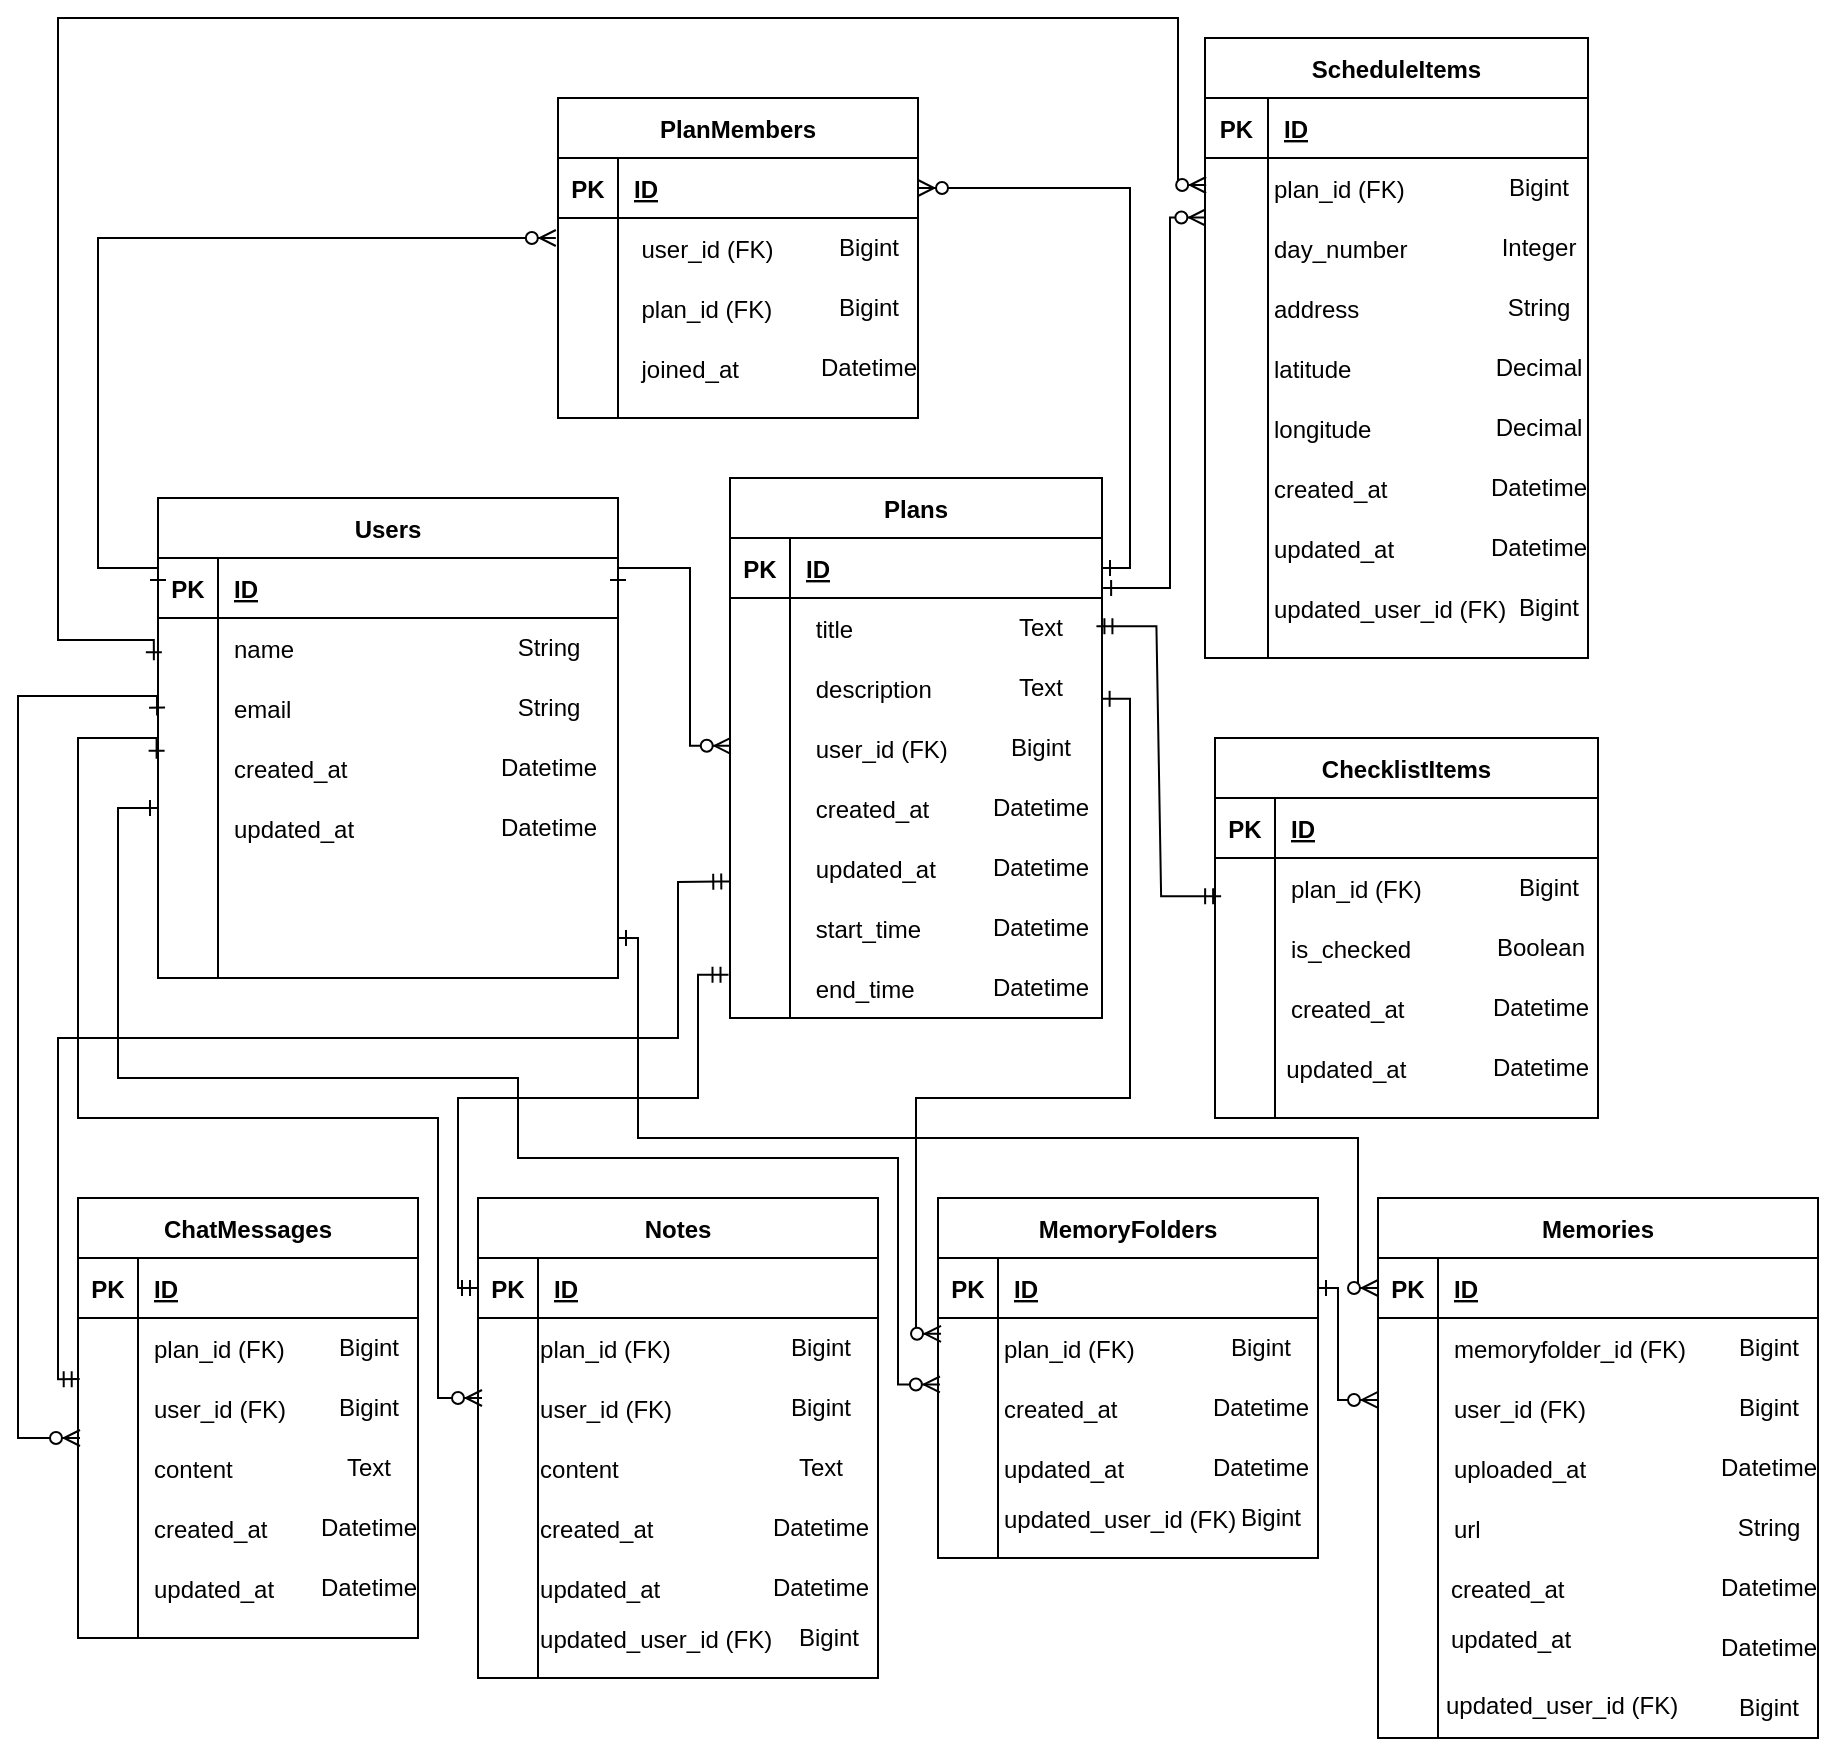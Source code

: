 <mxfile version="28.0.3">
  <diagram id="R2lEEEUBdFMjLlhIrx00" name="Page-1">
    <mxGraphModel dx="1477" dy="521" grid="1" gridSize="10" guides="1" tooltips="1" connect="1" arrows="1" fold="1" page="1" pageScale="1" pageWidth="850" pageHeight="1100" math="0" shadow="0" extFonts="Permanent Marker^https://fonts.googleapis.com/css?family=Permanent+Marker">
      <root>
        <mxCell id="0" />
        <mxCell id="1" parent="0" />
        <mxCell id="Pikcf3n_brUFx0_u1wBH-1" value="" style="group" parent="1" vertex="1" connectable="0">
          <mxGeometry x="10" y="370" width="190" height="240" as="geometry" />
        </mxCell>
        <mxCell id="Pikcf3n_brUFx0_u1wBH-2" value="Users" style="shape=table;startSize=30;container=1;collapsible=1;childLayout=tableLayout;fixedRows=1;rowLines=0;fontStyle=1;align=center;resizeLast=1;" parent="Pikcf3n_brUFx0_u1wBH-1" vertex="1">
          <mxGeometry x="-40" width="230" height="240" as="geometry" />
        </mxCell>
        <mxCell id="Pikcf3n_brUFx0_u1wBH-3" value="" style="shape=partialRectangle;collapsible=0;dropTarget=0;pointerEvents=0;fillColor=none;points=[[0,0.5],[1,0.5]];portConstraint=eastwest;top=0;left=0;right=0;bottom=1;" parent="Pikcf3n_brUFx0_u1wBH-2" vertex="1">
          <mxGeometry y="30" width="230" height="30" as="geometry" />
        </mxCell>
        <mxCell id="Pikcf3n_brUFx0_u1wBH-4" value="PK" style="shape=partialRectangle;overflow=hidden;connectable=0;fillColor=none;top=0;left=0;bottom=0;right=0;fontStyle=1;" parent="Pikcf3n_brUFx0_u1wBH-3" vertex="1">
          <mxGeometry width="30" height="30" as="geometry">
            <mxRectangle width="30" height="30" as="alternateBounds" />
          </mxGeometry>
        </mxCell>
        <mxCell id="Pikcf3n_brUFx0_u1wBH-5" value="ID" style="shape=partialRectangle;overflow=hidden;connectable=0;fillColor=none;top=0;left=0;bottom=0;right=0;align=left;spacingLeft=6;fontStyle=5;" parent="Pikcf3n_brUFx0_u1wBH-3" vertex="1">
          <mxGeometry x="30" width="200" height="30" as="geometry">
            <mxRectangle width="200" height="30" as="alternateBounds" />
          </mxGeometry>
        </mxCell>
        <mxCell id="QRQnuezacRB9l9KOrNpt-139" value="" style="shape=partialRectangle;collapsible=0;dropTarget=0;pointerEvents=0;fillColor=none;points=[[0,0.5],[1,0.5]];portConstraint=eastwest;top=0;left=0;right=0;bottom=0;" vertex="1" parent="Pikcf3n_brUFx0_u1wBH-2">
          <mxGeometry y="60" width="230" height="160" as="geometry" />
        </mxCell>
        <mxCell id="QRQnuezacRB9l9KOrNpt-140" value="" style="shape=partialRectangle;overflow=hidden;connectable=0;fillColor=none;top=0;left=0;bottom=0;right=0;" vertex="1" parent="QRQnuezacRB9l9KOrNpt-139">
          <mxGeometry width="30" height="160" as="geometry">
            <mxRectangle width="30" height="160" as="alternateBounds" />
          </mxGeometry>
        </mxCell>
        <mxCell id="QRQnuezacRB9l9KOrNpt-141" value="" style="shape=partialRectangle;overflow=hidden;connectable=0;fillColor=none;top=0;left=0;bottom=0;right=0;align=left;spacingLeft=6;" vertex="1" parent="QRQnuezacRB9l9KOrNpt-139">
          <mxGeometry x="30" width="200" height="160" as="geometry">
            <mxRectangle width="200" height="160" as="alternateBounds" />
          </mxGeometry>
        </mxCell>
        <mxCell id="Pikcf3n_brUFx0_u1wBH-6" value="" style="shape=partialRectangle;collapsible=0;dropTarget=0;pointerEvents=0;fillColor=none;points=[[0,0.5],[1,0.5]];portConstraint=eastwest;top=0;left=0;right=0;bottom=0;" parent="Pikcf3n_brUFx0_u1wBH-2" vertex="1">
          <mxGeometry y="220" width="230" height="20" as="geometry" />
        </mxCell>
        <mxCell id="Pikcf3n_brUFx0_u1wBH-7" value="" style="shape=partialRectangle;overflow=hidden;connectable=0;fillColor=none;top=0;left=0;bottom=0;right=0;" parent="Pikcf3n_brUFx0_u1wBH-6" vertex="1">
          <mxGeometry width="30" height="20" as="geometry">
            <mxRectangle width="30" height="20" as="alternateBounds" />
          </mxGeometry>
        </mxCell>
        <mxCell id="Pikcf3n_brUFx0_u1wBH-8" value="" style="shape=partialRectangle;overflow=hidden;connectable=0;fillColor=none;top=0;left=0;bottom=0;right=0;align=left;spacingLeft=6;" parent="Pikcf3n_brUFx0_u1wBH-6" vertex="1">
          <mxGeometry x="30" width="200" height="20" as="geometry">
            <mxRectangle width="200" height="20" as="alternateBounds" />
          </mxGeometry>
        </mxCell>
        <mxCell id="Pikcf3n_brUFx0_u1wBH-9" value="name" style="shape=partialRectangle;overflow=hidden;connectable=0;fillColor=none;top=0;left=0;bottom=0;right=0;align=left;spacingLeft=6;" parent="Pikcf3n_brUFx0_u1wBH-1" vertex="1">
          <mxGeometry x="-9.995" y="60" width="154.375" height="30" as="geometry">
            <mxRectangle width="210" height="30" as="alternateBounds" />
          </mxGeometry>
        </mxCell>
        <mxCell id="Pikcf3n_brUFx0_u1wBH-10" value="email" style="shape=partialRectangle;overflow=hidden;connectable=0;fillColor=none;top=0;left=0;bottom=0;right=0;align=left;spacingLeft=6;" parent="Pikcf3n_brUFx0_u1wBH-1" vertex="1">
          <mxGeometry x="-9.995" y="90" width="154.375" height="30" as="geometry">
            <mxRectangle width="210" height="30" as="alternateBounds" />
          </mxGeometry>
        </mxCell>
        <mxCell id="Pikcf3n_brUFx0_u1wBH-12" value="created_at" style="shape=partialRectangle;overflow=hidden;connectable=0;fillColor=none;top=0;left=0;bottom=0;right=0;align=left;spacingLeft=6;" parent="Pikcf3n_brUFx0_u1wBH-1" vertex="1">
          <mxGeometry x="-9.995" y="120" width="154.375" height="30" as="geometry">
            <mxRectangle width="210" height="30" as="alternateBounds" />
          </mxGeometry>
        </mxCell>
        <mxCell id="Pikcf3n_brUFx0_u1wBH-13" value="updated_at" style="shape=partialRectangle;overflow=hidden;connectable=0;fillColor=none;top=0;left=0;bottom=0;right=0;align=left;spacingLeft=6;" parent="Pikcf3n_brUFx0_u1wBH-1" vertex="1">
          <mxGeometry x="-9.995" y="150" width="154.375" height="30" as="geometry">
            <mxRectangle width="210" height="30" as="alternateBounds" />
          </mxGeometry>
        </mxCell>
        <mxCell id="QRQnuezacRB9l9KOrNpt-4" value="String" style="text;html=1;align=center;verticalAlign=middle;resizable=0;points=[];autosize=1;strokeColor=none;fillColor=none;" vertex="1" parent="Pikcf3n_brUFx0_u1wBH-1">
          <mxGeometry x="130" y="60" width="50" height="30" as="geometry" />
        </mxCell>
        <mxCell id="QRQnuezacRB9l9KOrNpt-5" value="String" style="text;html=1;align=center;verticalAlign=middle;resizable=0;points=[];autosize=1;strokeColor=none;fillColor=none;" vertex="1" parent="Pikcf3n_brUFx0_u1wBH-1">
          <mxGeometry x="130" y="90" width="50" height="30" as="geometry" />
        </mxCell>
        <mxCell id="QRQnuezacRB9l9KOrNpt-7" value="Datetime" style="text;html=1;align=center;verticalAlign=middle;resizable=0;points=[];autosize=1;strokeColor=none;fillColor=none;" vertex="1" parent="Pikcf3n_brUFx0_u1wBH-1">
          <mxGeometry x="120" y="120" width="70" height="30" as="geometry" />
        </mxCell>
        <mxCell id="QRQnuezacRB9l9KOrNpt-3" value="Datetime" style="text;html=1;align=center;verticalAlign=middle;resizable=0;points=[];autosize=1;strokeColor=none;fillColor=none;" vertex="1" parent="Pikcf3n_brUFx0_u1wBH-1">
          <mxGeometry x="120" y="150" width="70" height="30" as="geometry" />
        </mxCell>
        <mxCell id="Pikcf3n_brUFx0_u1wBH-14" value="" style="group" parent="1" vertex="1" connectable="0">
          <mxGeometry x="170" y="170" width="190" height="160" as="geometry" />
        </mxCell>
        <mxCell id="Pikcf3n_brUFx0_u1wBH-15" value="PlanMembers" style="shape=table;startSize=30;container=1;collapsible=1;childLayout=tableLayout;fixedRows=1;rowLines=0;fontStyle=1;align=center;resizeLast=1;" parent="Pikcf3n_brUFx0_u1wBH-14" vertex="1">
          <mxGeometry width="180" height="160" as="geometry" />
        </mxCell>
        <mxCell id="Pikcf3n_brUFx0_u1wBH-16" value="" style="shape=partialRectangle;collapsible=0;dropTarget=0;pointerEvents=0;fillColor=none;points=[[0,0.5],[1,0.5]];portConstraint=eastwest;top=0;left=0;right=0;bottom=1;" parent="Pikcf3n_brUFx0_u1wBH-15" vertex="1">
          <mxGeometry y="30" width="180" height="30" as="geometry" />
        </mxCell>
        <mxCell id="Pikcf3n_brUFx0_u1wBH-17" value="PK" style="shape=partialRectangle;overflow=hidden;connectable=0;fillColor=none;top=0;left=0;bottom=0;right=0;fontStyle=1;" parent="Pikcf3n_brUFx0_u1wBH-16" vertex="1">
          <mxGeometry width="30" height="30" as="geometry">
            <mxRectangle width="30" height="30" as="alternateBounds" />
          </mxGeometry>
        </mxCell>
        <mxCell id="Pikcf3n_brUFx0_u1wBH-18" value="ID" style="shape=partialRectangle;overflow=hidden;connectable=0;fillColor=none;top=0;left=0;bottom=0;right=0;align=left;spacingLeft=6;fontStyle=5;" parent="Pikcf3n_brUFx0_u1wBH-16" vertex="1">
          <mxGeometry x="30" width="150" height="30" as="geometry">
            <mxRectangle width="150" height="30" as="alternateBounds" />
          </mxGeometry>
        </mxCell>
        <mxCell id="Pikcf3n_brUFx0_u1wBH-19" value="" style="shape=partialRectangle;collapsible=0;dropTarget=0;pointerEvents=0;fillColor=none;points=[[0,0.5],[1,0.5]];portConstraint=eastwest;top=0;left=0;right=0;bottom=0;" parent="Pikcf3n_brUFx0_u1wBH-15" vertex="1">
          <mxGeometry y="60" width="180" height="100" as="geometry" />
        </mxCell>
        <mxCell id="Pikcf3n_brUFx0_u1wBH-20" value="" style="shape=partialRectangle;overflow=hidden;connectable=0;fillColor=none;top=0;left=0;bottom=0;right=0;" parent="Pikcf3n_brUFx0_u1wBH-19" vertex="1">
          <mxGeometry width="30" height="100" as="geometry">
            <mxRectangle width="30" height="100" as="alternateBounds" />
          </mxGeometry>
        </mxCell>
        <mxCell id="Pikcf3n_brUFx0_u1wBH-21" value="" style="shape=partialRectangle;overflow=hidden;connectable=0;fillColor=none;top=0;left=0;bottom=0;right=0;align=left;spacingLeft=6;" parent="Pikcf3n_brUFx0_u1wBH-19" vertex="1">
          <mxGeometry x="30" width="150" height="100" as="geometry">
            <mxRectangle width="150" height="100" as="alternateBounds" />
          </mxGeometry>
        </mxCell>
        <mxCell id="Pikcf3n_brUFx0_u1wBH-22" value="user_id (FK)" style="shape=partialRectangle;overflow=hidden;connectable=0;fillColor=none;top=0;left=0;bottom=0;right=0;align=left;spacingLeft=6;" parent="Pikcf3n_brUFx0_u1wBH-14" vertex="1">
          <mxGeometry x="33.75" y="60" width="146.25" height="30" as="geometry">
            <mxRectangle width="210" height="30" as="alternateBounds" />
          </mxGeometry>
        </mxCell>
        <mxCell id="Pikcf3n_brUFx0_u1wBH-23" value="plan_id (FK)" style="shape=partialRectangle;overflow=hidden;connectable=0;fillColor=none;top=0;left=0;bottom=0;right=0;align=left;spacingLeft=6;" parent="Pikcf3n_brUFx0_u1wBH-14" vertex="1">
          <mxGeometry x="33.75" y="90" width="146.25" height="30" as="geometry">
            <mxRectangle width="210" height="30" as="alternateBounds" />
          </mxGeometry>
        </mxCell>
        <mxCell id="Pikcf3n_brUFx0_u1wBH-24" value="joined_at" style="shape=partialRectangle;overflow=hidden;connectable=0;fillColor=none;top=0;left=0;bottom=0;right=0;align=left;spacingLeft=6;" parent="Pikcf3n_brUFx0_u1wBH-14" vertex="1">
          <mxGeometry x="33.75" y="120" width="146.25" height="30" as="geometry">
            <mxRectangle width="210" height="30" as="alternateBounds" />
          </mxGeometry>
        </mxCell>
        <mxCell id="QRQnuezacRB9l9KOrNpt-59" value="Bigint" style="text;html=1;align=center;verticalAlign=middle;resizable=0;points=[];autosize=1;strokeColor=none;fillColor=none;" vertex="1" parent="Pikcf3n_brUFx0_u1wBH-14">
          <mxGeometry x="130" y="60" width="50" height="30" as="geometry" />
        </mxCell>
        <mxCell id="QRQnuezacRB9l9KOrNpt-60" value="Bigint" style="text;html=1;align=center;verticalAlign=middle;resizable=0;points=[];autosize=1;strokeColor=none;fillColor=none;" vertex="1" parent="Pikcf3n_brUFx0_u1wBH-14">
          <mxGeometry x="130" y="90" width="50" height="30" as="geometry" />
        </mxCell>
        <mxCell id="QRQnuezacRB9l9KOrNpt-61" value="Datetime" style="text;html=1;align=center;verticalAlign=middle;resizable=0;points=[];autosize=1;strokeColor=none;fillColor=none;" vertex="1" parent="Pikcf3n_brUFx0_u1wBH-14">
          <mxGeometry x="120" y="120" width="70" height="30" as="geometry" />
        </mxCell>
        <mxCell id="Pikcf3n_brUFx0_u1wBH-25" value="" style="endArrow=ERzeroToMany;startArrow=ERone;endFill=1;startFill=0;rounded=0;edgeStyle=orthogonalEdgeStyle;elbow=vertical;exitX=0;exitY=0.5;exitDx=0;exitDy=0;entryX=-0.006;entryY=0.1;entryDx=0;entryDy=0;entryPerimeter=0;" parent="1" source="Pikcf3n_brUFx0_u1wBH-3" target="Pikcf3n_brUFx0_u1wBH-19" edge="1">
          <mxGeometry width="100" height="100" relative="1" as="geometry">
            <mxPoint x="86" y="395" as="sourcePoint" />
            <mxPoint x="76" y="200" as="targetPoint" />
            <Array as="points">
              <mxPoint x="-60" y="405" />
              <mxPoint x="-60" y="240" />
            </Array>
          </mxGeometry>
        </mxCell>
        <mxCell id="Pikcf3n_brUFx0_u1wBH-26" value="" style="endArrow=ERzeroToMany;startArrow=ERone;endFill=1;startFill=0;rounded=0;edgeStyle=orthogonalEdgeStyle;elbow=vertical;exitX=1;exitY=0.5;exitDx=0;exitDy=0;entryX=1;entryY=0.5;entryDx=0;entryDy=0;" parent="1" source="Pikcf3n_brUFx0_u1wBH-105" target="Pikcf3n_brUFx0_u1wBH-16" edge="1">
          <mxGeometry width="100" height="100" relative="1" as="geometry">
            <mxPoint x="416" y="435" as="sourcePoint" />
            <mxPoint x="366" y="260" as="targetPoint" />
            <Array as="points">
              <mxPoint x="456" y="405" />
              <mxPoint x="456" y="215" />
            </Array>
          </mxGeometry>
        </mxCell>
        <mxCell id="Pikcf3n_brUFx0_u1wBH-27" value="" style="group" parent="1" vertex="1" connectable="0">
          <mxGeometry x="493.5" y="130" width="201.5" height="330" as="geometry" />
        </mxCell>
        <mxCell id="Pikcf3n_brUFx0_u1wBH-28" value="" style="group" parent="Pikcf3n_brUFx0_u1wBH-27" vertex="1" connectable="0">
          <mxGeometry width="201.5" height="330" as="geometry" />
        </mxCell>
        <mxCell id="Pikcf3n_brUFx0_u1wBH-30" value="" style="group" parent="Pikcf3n_brUFx0_u1wBH-28" vertex="1" connectable="0">
          <mxGeometry width="201.5" height="330" as="geometry" />
        </mxCell>
        <mxCell id="Pikcf3n_brUFx0_u1wBH-29" value="" style="shape=partialRectangle;overflow=hidden;connectable=0;fillColor=none;top=0;left=0;bottom=0;right=0;align=left;spacingLeft=6;" parent="Pikcf3n_brUFx0_u1wBH-30" vertex="1">
          <mxGeometry x="35.906" y="160" width="155.594" height="30" as="geometry">
            <mxRectangle width="210" height="30" as="alternateBounds" />
          </mxGeometry>
        </mxCell>
        <mxCell id="Pikcf3n_brUFx0_u1wBH-31" value="ScheduleItems" style="shape=table;startSize=30;container=1;collapsible=1;childLayout=tableLayout;fixedRows=1;rowLines=0;fontStyle=1;align=center;resizeLast=1;" parent="Pikcf3n_brUFx0_u1wBH-30" vertex="1">
          <mxGeometry y="10" width="191.5" height="310" as="geometry" />
        </mxCell>
        <mxCell id="Pikcf3n_brUFx0_u1wBH-32" value="" style="shape=partialRectangle;collapsible=0;dropTarget=0;pointerEvents=0;fillColor=none;points=[[0,0.5],[1,0.5]];portConstraint=eastwest;top=0;left=0;right=0;bottom=1;" parent="Pikcf3n_brUFx0_u1wBH-31" vertex="1">
          <mxGeometry y="30" width="191.5" height="30" as="geometry" />
        </mxCell>
        <mxCell id="Pikcf3n_brUFx0_u1wBH-33" value="PK" style="shape=partialRectangle;overflow=hidden;connectable=0;fillColor=none;top=0;left=0;bottom=0;right=0;fontStyle=1;" parent="Pikcf3n_brUFx0_u1wBH-32" vertex="1">
          <mxGeometry width="31.5" height="30" as="geometry">
            <mxRectangle width="31.5" height="30" as="alternateBounds" />
          </mxGeometry>
        </mxCell>
        <mxCell id="Pikcf3n_brUFx0_u1wBH-34" value="ID" style="shape=partialRectangle;overflow=hidden;connectable=0;fillColor=none;top=0;left=0;bottom=0;right=0;align=left;spacingLeft=6;fontStyle=5;" parent="Pikcf3n_brUFx0_u1wBH-32" vertex="1">
          <mxGeometry x="31.5" width="160" height="30" as="geometry">
            <mxRectangle width="160" height="30" as="alternateBounds" />
          </mxGeometry>
        </mxCell>
        <mxCell id="Pikcf3n_brUFx0_u1wBH-35" value="" style="shape=partialRectangle;collapsible=0;dropTarget=0;pointerEvents=0;fillColor=none;points=[[0,0.5],[1,0.5]];portConstraint=eastwest;top=0;left=0;right=0;bottom=0;" parent="Pikcf3n_brUFx0_u1wBH-31" vertex="1">
          <mxGeometry y="60" width="191.5" height="250" as="geometry" />
        </mxCell>
        <mxCell id="Pikcf3n_brUFx0_u1wBH-36" value="" style="shape=partialRectangle;overflow=hidden;connectable=0;fillColor=none;top=0;left=0;bottom=0;right=0;" parent="Pikcf3n_brUFx0_u1wBH-35" vertex="1">
          <mxGeometry width="31.5" height="250" as="geometry">
            <mxRectangle width="31.5" height="250" as="alternateBounds" />
          </mxGeometry>
        </mxCell>
        <mxCell id="Pikcf3n_brUFx0_u1wBH-37" value="" style="shape=partialRectangle;overflow=hidden;connectable=0;fillColor=none;top=0;left=0;bottom=0;right=0;align=left;spacingLeft=6;" parent="Pikcf3n_brUFx0_u1wBH-35" vertex="1">
          <mxGeometry x="31.5" width="160" height="250" as="geometry">
            <mxRectangle width="160" height="250" as="alternateBounds" />
          </mxGeometry>
        </mxCell>
        <mxCell id="Pikcf3n_brUFx0_u1wBH-38" value="plan_id (FK)" style="shape=partialRectangle;overflow=hidden;connectable=0;fillColor=none;top=0;left=0;bottom=0;right=0;align=left;spacingLeft=6;" parent="Pikcf3n_brUFx0_u1wBH-30" vertex="1">
          <mxGeometry x="26.496" y="70" width="155.594" height="30" as="geometry">
            <mxRectangle width="210" height="30" as="alternateBounds" />
          </mxGeometry>
        </mxCell>
        <mxCell id="Pikcf3n_brUFx0_u1wBH-39" value="day_number" style="shape=partialRectangle;overflow=hidden;connectable=0;fillColor=none;top=0;left=0;bottom=0;right=0;align=left;spacingLeft=6;" parent="Pikcf3n_brUFx0_u1wBH-30" vertex="1">
          <mxGeometry x="26.496" y="100" width="155.594" height="30" as="geometry">
            <mxRectangle width="210" height="30" as="alternateBounds" />
          </mxGeometry>
        </mxCell>
        <mxCell id="Pikcf3n_brUFx0_u1wBH-40" value="address" style="shape=partialRectangle;overflow=hidden;connectable=0;fillColor=none;top=0;left=0;bottom=0;right=0;align=left;spacingLeft=6;" parent="Pikcf3n_brUFx0_u1wBH-30" vertex="1">
          <mxGeometry x="26.496" y="130" width="155.594" height="30" as="geometry">
            <mxRectangle width="210" height="30" as="alternateBounds" />
          </mxGeometry>
        </mxCell>
        <mxCell id="Pikcf3n_brUFx0_u1wBH-41" value="latitude" style="shape=partialRectangle;overflow=hidden;connectable=0;fillColor=none;top=0;left=0;bottom=0;right=0;align=left;spacingLeft=6;" parent="Pikcf3n_brUFx0_u1wBH-30" vertex="1">
          <mxGeometry x="26.496" y="160" width="155.594" height="30" as="geometry">
            <mxRectangle width="210" height="30" as="alternateBounds" />
          </mxGeometry>
        </mxCell>
        <mxCell id="Pikcf3n_brUFx0_u1wBH-42" value="longitude" style="shape=partialRectangle;overflow=hidden;connectable=0;fillColor=none;top=0;left=0;bottom=0;right=0;align=left;spacingLeft=6;" parent="Pikcf3n_brUFx0_u1wBH-30" vertex="1">
          <mxGeometry x="26.496" y="190" width="155.594" height="30" as="geometry">
            <mxRectangle width="210" height="30" as="alternateBounds" />
          </mxGeometry>
        </mxCell>
        <mxCell id="Pikcf3n_brUFx0_u1wBH-43" value="created_at" style="shape=partialRectangle;overflow=hidden;connectable=0;fillColor=none;top=0;left=0;bottom=0;right=0;align=left;spacingLeft=6;" parent="Pikcf3n_brUFx0_u1wBH-30" vertex="1">
          <mxGeometry x="26.496" y="220" width="155.594" height="30" as="geometry">
            <mxRectangle width="210" height="30" as="alternateBounds" />
          </mxGeometry>
        </mxCell>
        <mxCell id="Pikcf3n_brUFx0_u1wBH-44" value="updated_at" style="shape=partialRectangle;overflow=hidden;connectable=0;fillColor=none;top=0;left=0;bottom=0;right=0;align=left;spacingLeft=6;" parent="Pikcf3n_brUFx0_u1wBH-30" vertex="1">
          <mxGeometry x="26.496" y="250" width="155.594" height="30" as="geometry">
            <mxRectangle width="210" height="30" as="alternateBounds" />
          </mxGeometry>
        </mxCell>
        <mxCell id="QRQnuezacRB9l9KOrNpt-51" value="Bigint" style="text;html=1;align=center;verticalAlign=middle;resizable=0;points=[];autosize=1;strokeColor=none;fillColor=none;" vertex="1" parent="Pikcf3n_brUFx0_u1wBH-30">
          <mxGeometry x="141.5" y="70" width="50" height="30" as="geometry" />
        </mxCell>
        <mxCell id="QRQnuezacRB9l9KOrNpt-52" value="Integer" style="text;html=1;align=center;verticalAlign=middle;resizable=0;points=[];autosize=1;strokeColor=none;fillColor=none;" vertex="1" parent="Pikcf3n_brUFx0_u1wBH-30">
          <mxGeometry x="136.5" y="100" width="60" height="30" as="geometry" />
        </mxCell>
        <mxCell id="QRQnuezacRB9l9KOrNpt-53" value="String" style="text;html=1;align=center;verticalAlign=middle;resizable=0;points=[];autosize=1;strokeColor=none;fillColor=none;" vertex="1" parent="Pikcf3n_brUFx0_u1wBH-30">
          <mxGeometry x="141.5" y="130" width="50" height="30" as="geometry" />
        </mxCell>
        <mxCell id="QRQnuezacRB9l9KOrNpt-54" value="Decimal" style="text;html=1;align=center;verticalAlign=middle;resizable=0;points=[];autosize=1;strokeColor=none;fillColor=none;" vertex="1" parent="Pikcf3n_brUFx0_u1wBH-30">
          <mxGeometry x="131.5" y="160" width="70" height="30" as="geometry" />
        </mxCell>
        <mxCell id="QRQnuezacRB9l9KOrNpt-55" value="Decimal" style="text;html=1;align=center;verticalAlign=middle;resizable=0;points=[];autosize=1;strokeColor=none;fillColor=none;" vertex="1" parent="Pikcf3n_brUFx0_u1wBH-30">
          <mxGeometry x="131.5" y="190" width="70" height="30" as="geometry" />
        </mxCell>
        <mxCell id="QRQnuezacRB9l9KOrNpt-57" value="Datetime" style="text;html=1;align=center;verticalAlign=middle;resizable=0;points=[];autosize=1;strokeColor=none;fillColor=none;" vertex="1" parent="Pikcf3n_brUFx0_u1wBH-30">
          <mxGeometry x="131.5" y="220" width="70" height="30" as="geometry" />
        </mxCell>
        <mxCell id="QRQnuezacRB9l9KOrNpt-58" value="Datetime" style="text;html=1;align=center;verticalAlign=middle;resizable=0;points=[];autosize=1;strokeColor=none;fillColor=none;" vertex="1" parent="Pikcf3n_brUFx0_u1wBH-30">
          <mxGeometry x="131.5" y="250" width="70" height="30" as="geometry" />
        </mxCell>
        <mxCell id="QRQnuezacRB9l9KOrNpt-56" value="Bigint" style="text;html=1;align=center;verticalAlign=middle;resizable=0;points=[];autosize=1;strokeColor=none;fillColor=none;" vertex="1" parent="Pikcf3n_brUFx0_u1wBH-30">
          <mxGeometry x="146.5" y="280" width="50" height="30" as="geometry" />
        </mxCell>
        <mxCell id="QRQnuezacRB9l9KOrNpt-137" value="updated_user_id (FK)" style="shape=partialRectangle;overflow=hidden;connectable=0;fillColor=none;top=0;left=0;bottom=0;right=0;align=left;spacingLeft=6;" vertex="1" parent="Pikcf3n_brUFx0_u1wBH-30">
          <mxGeometry x="26.5" y="280" width="155.594" height="30" as="geometry">
            <mxRectangle width="210" height="30" as="alternateBounds" />
          </mxGeometry>
        </mxCell>
        <mxCell id="Pikcf3n_brUFx0_u1wBH-55" value="plan_id (FK)" style="shape=partialRectangle;overflow=hidden;connectable=0;fillColor=none;top=0;left=0;bottom=0;right=0;align=left;spacingLeft=6;" parent="1" vertex="1">
          <mxGeometry x="528.5" y="550" width="130" height="30" as="geometry">
            <mxRectangle width="210" height="30" as="alternateBounds" />
          </mxGeometry>
        </mxCell>
        <mxCell id="Pikcf3n_brUFx0_u1wBH-56" value="is_checked" style="shape=partialRectangle;overflow=hidden;connectable=0;fillColor=none;top=0;left=0;bottom=0;right=0;align=left;spacingLeft=6;" parent="1" vertex="1">
          <mxGeometry x="528.5" y="580" width="130" height="30" as="geometry">
            <mxRectangle width="210" height="30" as="alternateBounds" />
          </mxGeometry>
        </mxCell>
        <mxCell id="Pikcf3n_brUFx0_u1wBH-59" value="ChecklistItems" style="shape=table;startSize=30;container=1;collapsible=1;childLayout=tableLayout;fixedRows=1;rowLines=0;fontStyle=1;align=center;resizeLast=1;" parent="1" vertex="1">
          <mxGeometry x="498.5" y="490" width="191.5" height="190" as="geometry" />
        </mxCell>
        <mxCell id="Pikcf3n_brUFx0_u1wBH-60" value="" style="shape=partialRectangle;collapsible=0;dropTarget=0;pointerEvents=0;fillColor=none;points=[[0,0.5],[1,0.5]];portConstraint=eastwest;top=0;left=0;right=0;bottom=1;" parent="Pikcf3n_brUFx0_u1wBH-59" vertex="1">
          <mxGeometry y="30" width="191.5" height="30" as="geometry" />
        </mxCell>
        <mxCell id="Pikcf3n_brUFx0_u1wBH-61" value="PK" style="shape=partialRectangle;overflow=hidden;connectable=0;fillColor=none;top=0;left=0;bottom=0;right=0;fontStyle=1;" parent="Pikcf3n_brUFx0_u1wBH-60" vertex="1">
          <mxGeometry width="30" height="30" as="geometry">
            <mxRectangle width="30" height="30" as="alternateBounds" />
          </mxGeometry>
        </mxCell>
        <mxCell id="Pikcf3n_brUFx0_u1wBH-62" value="ID" style="shape=partialRectangle;overflow=hidden;connectable=0;fillColor=none;top=0;left=0;bottom=0;right=0;align=left;spacingLeft=6;fontStyle=5;" parent="Pikcf3n_brUFx0_u1wBH-60" vertex="1">
          <mxGeometry x="30" width="161.5" height="30" as="geometry">
            <mxRectangle width="161.5" height="30" as="alternateBounds" />
          </mxGeometry>
        </mxCell>
        <mxCell id="Pikcf3n_brUFx0_u1wBH-63" value="" style="shape=partialRectangle;collapsible=0;dropTarget=0;pointerEvents=0;fillColor=none;points=[[0,0.5],[1,0.5]];portConstraint=eastwest;top=0;left=0;right=0;bottom=0;" parent="Pikcf3n_brUFx0_u1wBH-59" vertex="1">
          <mxGeometry y="60" width="191.5" height="130" as="geometry" />
        </mxCell>
        <mxCell id="Pikcf3n_brUFx0_u1wBH-64" value="" style="shape=partialRectangle;overflow=hidden;connectable=0;fillColor=none;top=0;left=0;bottom=0;right=0;" parent="Pikcf3n_brUFx0_u1wBH-63" vertex="1">
          <mxGeometry width="30" height="130" as="geometry">
            <mxRectangle width="30" height="130" as="alternateBounds" />
          </mxGeometry>
        </mxCell>
        <mxCell id="Pikcf3n_brUFx0_u1wBH-65" value="" style="shape=partialRectangle;overflow=hidden;connectable=0;fillColor=none;top=0;left=0;bottom=0;right=0;align=left;spacingLeft=6;" parent="Pikcf3n_brUFx0_u1wBH-63" vertex="1">
          <mxGeometry x="30" width="161.5" height="130" as="geometry">
            <mxRectangle width="161.5" height="130" as="alternateBounds" />
          </mxGeometry>
        </mxCell>
        <mxCell id="Pikcf3n_brUFx0_u1wBH-69" value="" style="shape=partialRectangle;overflow=hidden;connectable=0;fillColor=none;top=0;left=0;bottom=0;right=0;align=left;spacingLeft=6;" parent="1" vertex="1">
          <mxGeometry x="633.5" y="810" width="130" height="16" as="geometry">
            <mxRectangle width="210" height="30" as="alternateBounds" />
          </mxGeometry>
        </mxCell>
        <mxCell id="Pikcf3n_brUFx0_u1wBH-85" value="ChatMessages" style="shape=table;startSize=30;container=1;collapsible=1;childLayout=tableLayout;fixedRows=1;rowLines=0;fontStyle=1;align=center;resizeLast=1;" parent="1" vertex="1">
          <mxGeometry x="-70" y="720" width="170" height="220" as="geometry" />
        </mxCell>
        <mxCell id="Pikcf3n_brUFx0_u1wBH-86" value="" style="shape=partialRectangle;collapsible=0;dropTarget=0;pointerEvents=0;fillColor=none;points=[[0,0.5],[1,0.5]];portConstraint=eastwest;top=0;left=0;right=0;bottom=1;" parent="Pikcf3n_brUFx0_u1wBH-85" vertex="1">
          <mxGeometry y="30" width="170" height="30" as="geometry" />
        </mxCell>
        <mxCell id="Pikcf3n_brUFx0_u1wBH-87" value="PK" style="shape=partialRectangle;overflow=hidden;connectable=0;fillColor=none;top=0;left=0;bottom=0;right=0;fontStyle=1;" parent="Pikcf3n_brUFx0_u1wBH-86" vertex="1">
          <mxGeometry width="30" height="30" as="geometry">
            <mxRectangle width="30" height="30" as="alternateBounds" />
          </mxGeometry>
        </mxCell>
        <mxCell id="Pikcf3n_brUFx0_u1wBH-88" value="ID" style="shape=partialRectangle;overflow=hidden;connectable=0;fillColor=none;top=0;left=0;bottom=0;right=0;align=left;spacingLeft=6;fontStyle=5;" parent="Pikcf3n_brUFx0_u1wBH-86" vertex="1">
          <mxGeometry x="30" width="140" height="30" as="geometry">
            <mxRectangle width="140" height="30" as="alternateBounds" />
          </mxGeometry>
        </mxCell>
        <mxCell id="Pikcf3n_brUFx0_u1wBH-89" value="" style="shape=partialRectangle;collapsible=0;dropTarget=0;pointerEvents=0;fillColor=none;points=[[0,0.5],[1,0.5]];portConstraint=eastwest;top=0;left=0;right=0;bottom=0;" parent="Pikcf3n_brUFx0_u1wBH-85" vertex="1">
          <mxGeometry y="60" width="170" height="160" as="geometry" />
        </mxCell>
        <mxCell id="Pikcf3n_brUFx0_u1wBH-90" value="" style="shape=partialRectangle;overflow=hidden;connectable=0;fillColor=none;top=0;left=0;bottom=0;right=0;" parent="Pikcf3n_brUFx0_u1wBH-89" vertex="1">
          <mxGeometry width="30" height="160" as="geometry">
            <mxRectangle width="30" height="160" as="alternateBounds" />
          </mxGeometry>
        </mxCell>
        <mxCell id="Pikcf3n_brUFx0_u1wBH-91" value="" style="shape=partialRectangle;overflow=hidden;connectable=0;fillColor=none;top=0;left=0;bottom=0;right=0;align=left;spacingLeft=6;" parent="Pikcf3n_brUFx0_u1wBH-89" vertex="1">
          <mxGeometry x="30" width="140" height="160" as="geometry">
            <mxRectangle width="140" height="160" as="alternateBounds" />
          </mxGeometry>
        </mxCell>
        <mxCell id="Pikcf3n_brUFx0_u1wBH-92" value="plan_id (FK)" style="shape=partialRectangle;overflow=hidden;connectable=0;fillColor=none;top=0;left=0;bottom=0;right=0;align=left;spacingLeft=6;" parent="1" vertex="1">
          <mxGeometry x="-40" y="780" width="130" height="30" as="geometry">
            <mxRectangle width="210" height="30" as="alternateBounds" />
          </mxGeometry>
        </mxCell>
        <mxCell id="Pikcf3n_brUFx0_u1wBH-93" value="user_id (FK)" style="shape=partialRectangle;overflow=hidden;connectable=0;fillColor=none;top=0;left=0;bottom=0;right=0;align=left;spacingLeft=6;" parent="1" vertex="1">
          <mxGeometry x="-40" y="810" width="130" height="30" as="geometry">
            <mxRectangle width="210" height="30" as="alternateBounds" />
          </mxGeometry>
        </mxCell>
        <mxCell id="Pikcf3n_brUFx0_u1wBH-94" value="content" style="shape=partialRectangle;overflow=hidden;connectable=0;fillColor=none;top=0;left=0;bottom=0;right=0;align=left;spacingLeft=6;" parent="1" vertex="1">
          <mxGeometry x="-40" y="840" width="130" height="30" as="geometry">
            <mxRectangle width="210" height="30" as="alternateBounds" />
          </mxGeometry>
        </mxCell>
        <mxCell id="Pikcf3n_brUFx0_u1wBH-95" value="created_at" style="shape=partialRectangle;overflow=hidden;connectable=0;fillColor=none;top=0;left=0;bottom=0;right=0;align=left;spacingLeft=6;" parent="1" vertex="1">
          <mxGeometry x="-40" y="870" width="130" height="30" as="geometry">
            <mxRectangle width="210" height="30" as="alternateBounds" />
          </mxGeometry>
        </mxCell>
        <mxCell id="Pikcf3n_brUFx0_u1wBH-96" value="" style="endArrow=ERzeroToMany;startArrow=ERone;endFill=1;startFill=0;rounded=0;edgeStyle=orthogonalEdgeStyle;elbow=vertical;exitX=1;exitY=0.5;exitDx=0;exitDy=0;entryX=0.002;entryY=0.352;entryDx=0;entryDy=0;entryPerimeter=0;" parent="1" source="Pikcf3n_brUFx0_u1wBH-3" target="Pikcf3n_brUFx0_u1wBH-108" edge="1">
          <mxGeometry width="100" height="100" relative="1" as="geometry">
            <mxPoint x="236" y="415" as="sourcePoint" />
            <mxPoint x="254" y="494" as="targetPoint" />
            <Array as="points">
              <mxPoint x="236" y="405" />
              <mxPoint x="236" y="494" />
            </Array>
          </mxGeometry>
        </mxCell>
        <mxCell id="Pikcf3n_brUFx0_u1wBH-97" value="" style="group" parent="1" vertex="1" connectable="0">
          <mxGeometry x="256" y="360" width="190" height="270" as="geometry" />
        </mxCell>
        <mxCell id="Pikcf3n_brUFx0_u1wBH-98" value="title" style="shape=partialRectangle;overflow=hidden;connectable=0;fillColor=none;top=0;left=0;bottom=0;right=0;align=left;spacingLeft=6;" parent="Pikcf3n_brUFx0_u1wBH-97" vertex="1">
          <mxGeometry x="34.875" y="60" width="151.125" height="30" as="geometry">
            <mxRectangle width="210" height="30" as="alternateBounds" />
          </mxGeometry>
        </mxCell>
        <mxCell id="Pikcf3n_brUFx0_u1wBH-99" value="description" style="shape=partialRectangle;overflow=hidden;connectable=0;fillColor=none;top=0;left=0;bottom=0;right=0;align=left;spacingLeft=6;" parent="Pikcf3n_brUFx0_u1wBH-97" vertex="1">
          <mxGeometry x="34.875" y="90" width="151.125" height="30" as="geometry">
            <mxRectangle width="210" height="30" as="alternateBounds" />
          </mxGeometry>
        </mxCell>
        <mxCell id="Pikcf3n_brUFx0_u1wBH-100" value="user_id (FK)" style="shape=partialRectangle;overflow=hidden;connectable=0;fillColor=none;top=0;left=0;bottom=0;right=0;align=left;spacingLeft=6;" parent="Pikcf3n_brUFx0_u1wBH-97" vertex="1">
          <mxGeometry x="34.875" y="120" width="151.125" height="30" as="geometry">
            <mxRectangle width="210" height="30" as="alternateBounds" />
          </mxGeometry>
        </mxCell>
        <mxCell id="Pikcf3n_brUFx0_u1wBH-101" value="created_at" style="shape=partialRectangle;overflow=hidden;connectable=0;fillColor=none;top=0;left=0;bottom=0;right=0;align=left;spacingLeft=6;" parent="Pikcf3n_brUFx0_u1wBH-97" vertex="1">
          <mxGeometry x="34.875" y="150" width="151.125" height="30" as="geometry">
            <mxRectangle width="210" height="30" as="alternateBounds" />
          </mxGeometry>
        </mxCell>
        <mxCell id="Pikcf3n_brUFx0_u1wBH-102" value="updated_at" style="shape=partialRectangle;overflow=hidden;connectable=0;fillColor=none;top=0;left=0;bottom=0;right=0;align=left;spacingLeft=6;" parent="Pikcf3n_brUFx0_u1wBH-97" vertex="1">
          <mxGeometry x="34.875" y="180" width="151.125" height="30" as="geometry">
            <mxRectangle width="210" height="30" as="alternateBounds" />
          </mxGeometry>
        </mxCell>
        <mxCell id="Pikcf3n_brUFx0_u1wBH-103" value="" style="group" parent="Pikcf3n_brUFx0_u1wBH-97" vertex="1" connectable="0">
          <mxGeometry width="190" height="270" as="geometry" />
        </mxCell>
        <mxCell id="Pikcf3n_brUFx0_u1wBH-104" value="Plans" style="shape=table;startSize=30;container=1;collapsible=1;childLayout=tableLayout;fixedRows=1;rowLines=0;fontStyle=1;align=center;resizeLast=1;" parent="Pikcf3n_brUFx0_u1wBH-103" vertex="1">
          <mxGeometry width="186" height="270" as="geometry" />
        </mxCell>
        <mxCell id="Pikcf3n_brUFx0_u1wBH-105" value="" style="shape=partialRectangle;collapsible=0;dropTarget=0;pointerEvents=0;fillColor=none;points=[[0,0.5],[1,0.5]];portConstraint=eastwest;top=0;left=0;right=0;bottom=1;" parent="Pikcf3n_brUFx0_u1wBH-104" vertex="1">
          <mxGeometry y="30" width="186" height="30" as="geometry" />
        </mxCell>
        <mxCell id="Pikcf3n_brUFx0_u1wBH-106" value="PK" style="shape=partialRectangle;overflow=hidden;connectable=0;fillColor=none;top=0;left=0;bottom=0;right=0;fontStyle=1;" parent="Pikcf3n_brUFx0_u1wBH-105" vertex="1">
          <mxGeometry width="30" height="30" as="geometry">
            <mxRectangle width="30" height="30" as="alternateBounds" />
          </mxGeometry>
        </mxCell>
        <mxCell id="Pikcf3n_brUFx0_u1wBH-107" value="ID" style="shape=partialRectangle;overflow=hidden;connectable=0;fillColor=none;top=0;left=0;bottom=0;right=0;align=left;spacingLeft=6;fontStyle=5;" parent="Pikcf3n_brUFx0_u1wBH-105" vertex="1">
          <mxGeometry x="30" width="156" height="30" as="geometry">
            <mxRectangle width="156" height="30" as="alternateBounds" />
          </mxGeometry>
        </mxCell>
        <mxCell id="Pikcf3n_brUFx0_u1wBH-108" value="" style="shape=partialRectangle;collapsible=0;dropTarget=0;pointerEvents=0;fillColor=none;points=[[0,0.5],[1,0.5]];portConstraint=eastwest;top=0;left=0;right=0;bottom=0;" parent="Pikcf3n_brUFx0_u1wBH-104" vertex="1">
          <mxGeometry y="60" width="186" height="210" as="geometry" />
        </mxCell>
        <mxCell id="Pikcf3n_brUFx0_u1wBH-109" value="" style="shape=partialRectangle;overflow=hidden;connectable=0;fillColor=none;top=0;left=0;bottom=0;right=0;" parent="Pikcf3n_brUFx0_u1wBH-108" vertex="1">
          <mxGeometry width="30" height="210" as="geometry">
            <mxRectangle width="30" height="210" as="alternateBounds" />
          </mxGeometry>
        </mxCell>
        <mxCell id="Pikcf3n_brUFx0_u1wBH-110" value="" style="shape=partialRectangle;overflow=hidden;connectable=0;fillColor=none;top=0;left=0;bottom=0;right=0;align=left;spacingLeft=6;" parent="Pikcf3n_brUFx0_u1wBH-108" vertex="1">
          <mxGeometry x="30" width="156" height="210" as="geometry">
            <mxRectangle width="156" height="210" as="alternateBounds" />
          </mxGeometry>
        </mxCell>
        <mxCell id="Pikcf3n_brUFx0_u1wBH-111" value="start_time" style="shape=partialRectangle;overflow=hidden;connectable=0;fillColor=none;top=0;left=0;bottom=0;right=0;align=left;spacingLeft=6;" parent="Pikcf3n_brUFx0_u1wBH-103" vertex="1">
          <mxGeometry x="34.875" y="210" width="151.125" height="30" as="geometry">
            <mxRectangle width="210" height="30" as="alternateBounds" />
          </mxGeometry>
        </mxCell>
        <mxCell id="Pikcf3n_brUFx0_u1wBH-112" value="end_time" style="shape=partialRectangle;overflow=hidden;connectable=0;fillColor=none;top=0;left=0;bottom=0;right=0;align=left;spacingLeft=6;" parent="Pikcf3n_brUFx0_u1wBH-103" vertex="1">
          <mxGeometry x="34.875" y="240" width="151.125" height="30" as="geometry">
            <mxRectangle width="210" height="30" as="alternateBounds" />
          </mxGeometry>
        </mxCell>
        <mxCell id="QRQnuezacRB9l9KOrNpt-1" value="Text" style="text;html=1;align=center;verticalAlign=middle;resizable=0;points=[];autosize=1;strokeColor=none;fillColor=none;" vertex="1" parent="Pikcf3n_brUFx0_u1wBH-103">
          <mxGeometry x="130" y="60" width="50" height="30" as="geometry" />
        </mxCell>
        <mxCell id="QRQnuezacRB9l9KOrNpt-8" value="Text" style="text;html=1;align=center;verticalAlign=middle;resizable=0;points=[];autosize=1;strokeColor=none;fillColor=none;" vertex="1" parent="Pikcf3n_brUFx0_u1wBH-103">
          <mxGeometry x="130" y="90" width="50" height="30" as="geometry" />
        </mxCell>
        <mxCell id="QRQnuezacRB9l9KOrNpt-9" value="Bigint" style="text;html=1;align=center;verticalAlign=middle;resizable=0;points=[];autosize=1;strokeColor=none;fillColor=none;" vertex="1" parent="Pikcf3n_brUFx0_u1wBH-103">
          <mxGeometry x="130" y="120" width="50" height="30" as="geometry" />
        </mxCell>
        <mxCell id="QRQnuezacRB9l9KOrNpt-10" value="Datetime" style="text;html=1;align=center;verticalAlign=middle;resizable=0;points=[];autosize=1;strokeColor=none;fillColor=none;" vertex="1" parent="Pikcf3n_brUFx0_u1wBH-103">
          <mxGeometry x="120" y="150" width="70" height="30" as="geometry" />
        </mxCell>
        <mxCell id="QRQnuezacRB9l9KOrNpt-11" value="Datetime" style="text;html=1;align=center;verticalAlign=middle;resizable=0;points=[];autosize=1;strokeColor=none;fillColor=none;" vertex="1" parent="Pikcf3n_brUFx0_u1wBH-103">
          <mxGeometry x="120" y="180" width="70" height="30" as="geometry" />
        </mxCell>
        <mxCell id="QRQnuezacRB9l9KOrNpt-12" value="Datetime" style="text;html=1;align=center;verticalAlign=middle;resizable=0;points=[];autosize=1;strokeColor=none;fillColor=none;" vertex="1" parent="Pikcf3n_brUFx0_u1wBH-103">
          <mxGeometry x="120" y="210" width="70" height="30" as="geometry" />
        </mxCell>
        <mxCell id="QRQnuezacRB9l9KOrNpt-13" value="Datetime" style="text;html=1;align=center;verticalAlign=middle;resizable=0;points=[];autosize=1;strokeColor=none;fillColor=none;" vertex="1" parent="Pikcf3n_brUFx0_u1wBH-103">
          <mxGeometry x="120" y="240" width="70" height="30" as="geometry" />
        </mxCell>
        <mxCell id="Pikcf3n_brUFx0_u1wBH-120" value="" style="endArrow=ERzeroToMany;startArrow=ERone;endFill=1;startFill=0;rounded=0;edgeStyle=orthogonalEdgeStyle;elbow=vertical;exitX=1.003;exitY=0.832;exitDx=0;exitDy=0;exitPerimeter=0;entryX=0.001;entryY=0.119;entryDx=0;entryDy=0;entryPerimeter=0;" parent="1" source="Pikcf3n_brUFx0_u1wBH-105" target="Pikcf3n_brUFx0_u1wBH-35" edge="1">
          <mxGeometry width="100" height="100" relative="1" as="geometry">
            <mxPoint x="602" y="480" as="sourcePoint" />
            <mxPoint x="490" y="230" as="targetPoint" />
            <Array as="points">
              <mxPoint x="476" y="415" />
              <mxPoint x="476" y="230" />
            </Array>
          </mxGeometry>
        </mxCell>
        <mxCell id="Pikcf3n_brUFx0_u1wBH-121" value="" style="edgeStyle=entityRelationEdgeStyle;fontSize=12;html=1;endArrow=ERmandOne;startArrow=ERmandOne;rounded=0;exitX=0.985;exitY=0.067;exitDx=0;exitDy=0;exitPerimeter=0;entryX=0.016;entryY=0.147;entryDx=0;entryDy=0;entryPerimeter=0;" parent="1" source="Pikcf3n_brUFx0_u1wBH-108" target="Pikcf3n_brUFx0_u1wBH-63" edge="1">
          <mxGeometry width="100" height="100" relative="1" as="geometry">
            <mxPoint x="436" y="580" as="sourcePoint" />
            <mxPoint x="496" y="570" as="targetPoint" />
            <Array as="points">
              <mxPoint x="466" y="470" />
              <mxPoint x="469" y="470" />
              <mxPoint x="486" y="500" />
              <mxPoint x="496" y="525" />
              <mxPoint x="476" y="525" />
              <mxPoint x="469" y="490" />
              <mxPoint x="476" y="530" />
              <mxPoint x="476" y="564" />
              <mxPoint x="469" y="470" />
            </Array>
          </mxGeometry>
        </mxCell>
        <mxCell id="Pikcf3n_brUFx0_u1wBH-122" value="" style="endArrow=ERzeroToMany;startArrow=ERone;endFill=1;startFill=0;rounded=0;edgeStyle=orthogonalEdgeStyle;elbow=vertical;entryX=0.008;entryY=0.066;entryDx=0;entryDy=0;exitX=0.999;exitY=0.24;exitDx=0;exitDy=0;exitPerimeter=0;entryPerimeter=0;" parent="1" source="Pikcf3n_brUFx0_u1wBH-108" target="QRQnuezacRB9l9KOrNpt-121" edge="1">
          <mxGeometry width="100" height="100" relative="1" as="geometry">
            <mxPoint x="456" y="660" as="sourcePoint" />
            <mxPoint x="644" y="450" as="targetPoint" />
            <Array as="points">
              <mxPoint x="456" y="470" />
              <mxPoint x="456" y="670" />
              <mxPoint x="349" y="670" />
              <mxPoint x="349" y="788" />
            </Array>
          </mxGeometry>
        </mxCell>
        <mxCell id="Pikcf3n_brUFx0_u1wBH-123" value="" style="endArrow=ERzeroToMany;startArrow=ERone;endFill=1;startFill=0;rounded=0;edgeStyle=orthogonalEdgeStyle;elbow=vertical;entryX=0;entryY=0.195;entryDx=0;entryDy=0;entryPerimeter=0;exitX=1;exitY=0.5;exitDx=0;exitDy=0;" parent="1" target="Pikcf3n_brUFx0_u1wBH-81" edge="1" source="QRQnuezacRB9l9KOrNpt-118">
          <mxGeometry width="100" height="100" relative="1" as="geometry">
            <mxPoint x="556" y="770" as="sourcePoint" />
            <mxPoint x="556" y="975" as="targetPoint" />
            <Array as="points">
              <mxPoint x="560" y="765" />
              <mxPoint x="560" y="821" />
            </Array>
          </mxGeometry>
        </mxCell>
        <mxCell id="Pikcf3n_brUFx0_u1wBH-124" value="" style="edgeStyle=orthogonalEdgeStyle;fontSize=12;html=1;endArrow=ERmandOne;startArrow=ERmandOne;rounded=0;exitX=-0.002;exitY=0.675;exitDx=0;exitDy=0;entryX=0.005;entryY=0.191;entryDx=0;entryDy=0;entryPerimeter=0;exitPerimeter=0;" parent="1" source="Pikcf3n_brUFx0_u1wBH-108" target="Pikcf3n_brUFx0_u1wBH-89" edge="1">
          <mxGeometry width="100" height="100" relative="1" as="geometry">
            <mxPoint x="231.5" y="540" as="sourcePoint" />
            <mxPoint x="226" y="750" as="targetPoint" />
            <Array as="points">
              <mxPoint x="250" y="562" />
              <mxPoint x="230" y="562" />
              <mxPoint x="230" y="640" />
              <mxPoint x="-80" y="640" />
              <mxPoint x="-80" y="811" />
            </Array>
          </mxGeometry>
        </mxCell>
        <mxCell id="Pikcf3n_brUFx0_u1wBH-125" value="" style="group" parent="1" vertex="1" connectable="0">
          <mxGeometry x="130" y="720" width="200" height="270" as="geometry" />
        </mxCell>
        <mxCell id="Pikcf3n_brUFx0_u1wBH-126" value="Notes" style="shape=table;startSize=30;container=1;collapsible=1;childLayout=tableLayout;fixedRows=1;rowLines=0;fontStyle=1;align=center;resizeLast=1;" parent="Pikcf3n_brUFx0_u1wBH-125" vertex="1">
          <mxGeometry width="200" height="240" as="geometry" />
        </mxCell>
        <mxCell id="Pikcf3n_brUFx0_u1wBH-127" value="" style="shape=partialRectangle;collapsible=0;dropTarget=0;pointerEvents=0;fillColor=none;points=[[0,0.5],[1,0.5]];portConstraint=eastwest;top=0;left=0;right=0;bottom=1;" parent="Pikcf3n_brUFx0_u1wBH-126" vertex="1">
          <mxGeometry y="30" width="200" height="30" as="geometry" />
        </mxCell>
        <mxCell id="Pikcf3n_brUFx0_u1wBH-128" value="PK" style="shape=partialRectangle;overflow=hidden;connectable=0;fillColor=none;top=0;left=0;bottom=0;right=0;fontStyle=1;" parent="Pikcf3n_brUFx0_u1wBH-127" vertex="1">
          <mxGeometry width="30" height="30" as="geometry">
            <mxRectangle width="30" height="30" as="alternateBounds" />
          </mxGeometry>
        </mxCell>
        <mxCell id="Pikcf3n_brUFx0_u1wBH-129" value="ID" style="shape=partialRectangle;overflow=hidden;connectable=0;fillColor=none;top=0;left=0;bottom=0;right=0;align=left;spacingLeft=6;fontStyle=5;" parent="Pikcf3n_brUFx0_u1wBH-127" vertex="1">
          <mxGeometry x="30" width="170" height="30" as="geometry">
            <mxRectangle width="170" height="30" as="alternateBounds" />
          </mxGeometry>
        </mxCell>
        <mxCell id="Pikcf3n_brUFx0_u1wBH-130" value="" style="shape=partialRectangle;collapsible=0;dropTarget=0;pointerEvents=0;fillColor=none;points=[[0,0.5],[1,0.5]];portConstraint=eastwest;top=0;left=0;right=0;bottom=0;" parent="Pikcf3n_brUFx0_u1wBH-126" vertex="1">
          <mxGeometry y="60" width="200" height="180" as="geometry" />
        </mxCell>
        <mxCell id="Pikcf3n_brUFx0_u1wBH-131" value="" style="shape=partialRectangle;overflow=hidden;connectable=0;fillColor=none;top=0;left=0;bottom=0;right=0;" parent="Pikcf3n_brUFx0_u1wBH-130" vertex="1">
          <mxGeometry width="30" height="180" as="geometry">
            <mxRectangle width="30" height="180" as="alternateBounds" />
          </mxGeometry>
        </mxCell>
        <mxCell id="Pikcf3n_brUFx0_u1wBH-132" value="" style="shape=partialRectangle;overflow=hidden;connectable=0;fillColor=none;top=0;left=0;bottom=0;right=0;align=left;spacingLeft=6;" parent="Pikcf3n_brUFx0_u1wBH-130" vertex="1">
          <mxGeometry x="30" width="170" height="180" as="geometry">
            <mxRectangle width="170" height="180" as="alternateBounds" />
          </mxGeometry>
        </mxCell>
        <mxCell id="Pikcf3n_brUFx0_u1wBH-133" value="plan_id (FK)" style="shape=partialRectangle;overflow=hidden;connectable=0;fillColor=none;top=0;left=0;bottom=0;right=0;align=left;spacingLeft=6;" parent="Pikcf3n_brUFx0_u1wBH-125" vertex="1">
          <mxGeometry x="23.026" y="60" width="153.947" height="30" as="geometry">
            <mxRectangle width="210" height="30" as="alternateBounds" />
          </mxGeometry>
        </mxCell>
        <mxCell id="Pikcf3n_brUFx0_u1wBH-134" value="user_id (FK)" style="shape=partialRectangle;overflow=hidden;connectable=0;fillColor=none;top=0;left=0;bottom=0;right=0;align=left;spacingLeft=6;" parent="Pikcf3n_brUFx0_u1wBH-125" vertex="1">
          <mxGeometry x="23.026" y="90" width="153.947" height="30" as="geometry">
            <mxRectangle width="210" height="30" as="alternateBounds" />
          </mxGeometry>
        </mxCell>
        <mxCell id="Pikcf3n_brUFx0_u1wBH-135" value="content" style="shape=partialRectangle;overflow=hidden;connectable=0;fillColor=none;top=0;left=0;bottom=0;right=0;align=left;spacingLeft=6;" parent="Pikcf3n_brUFx0_u1wBH-125" vertex="1">
          <mxGeometry x="23.026" y="120" width="153.947" height="30" as="geometry">
            <mxRectangle width="210" height="30" as="alternateBounds" />
          </mxGeometry>
        </mxCell>
        <mxCell id="Pikcf3n_brUFx0_u1wBH-136" value="created_at" style="shape=partialRectangle;overflow=hidden;connectable=0;fillColor=none;top=0;left=0;bottom=0;right=0;align=left;spacingLeft=6;" parent="Pikcf3n_brUFx0_u1wBH-125" vertex="1">
          <mxGeometry x="23.026" y="150" width="153.947" height="30" as="geometry">
            <mxRectangle width="210" height="30" as="alternateBounds" />
          </mxGeometry>
        </mxCell>
        <mxCell id="Pikcf3n_brUFx0_u1wBH-137" value="updated_at" style="shape=partialRectangle;overflow=hidden;connectable=0;fillColor=none;top=0;left=0;bottom=0;right=0;align=left;spacingLeft=6;" parent="Pikcf3n_brUFx0_u1wBH-125" vertex="1">
          <mxGeometry x="23.026" y="180" width="153.947" height="30" as="geometry">
            <mxRectangle width="210" height="30" as="alternateBounds" />
          </mxGeometry>
        </mxCell>
        <mxCell id="QRQnuezacRB9l9KOrNpt-42" value="Bigint" style="text;html=1;align=center;verticalAlign=middle;resizable=0;points=[];autosize=1;strokeColor=none;fillColor=none;" vertex="1" parent="Pikcf3n_brUFx0_u1wBH-125">
          <mxGeometry x="146.312" y="60" width="50" height="30" as="geometry" />
        </mxCell>
        <mxCell id="QRQnuezacRB9l9KOrNpt-43" value="Bigint" style="text;html=1;align=center;verticalAlign=middle;resizable=0;points=[];autosize=1;strokeColor=none;fillColor=none;" vertex="1" parent="Pikcf3n_brUFx0_u1wBH-125">
          <mxGeometry x="146.312" y="90" width="50" height="30" as="geometry" />
        </mxCell>
        <mxCell id="QRQnuezacRB9l9KOrNpt-44" value="Text" style="text;html=1;align=center;verticalAlign=middle;resizable=0;points=[];autosize=1;strokeColor=none;fillColor=none;" vertex="1" parent="Pikcf3n_brUFx0_u1wBH-125">
          <mxGeometry x="146.312" y="120" width="50" height="30" as="geometry" />
        </mxCell>
        <mxCell id="QRQnuezacRB9l9KOrNpt-45" value="Datetime" style="text;html=1;align=center;verticalAlign=middle;resizable=0;points=[];autosize=1;strokeColor=none;fillColor=none;" vertex="1" parent="Pikcf3n_brUFx0_u1wBH-125">
          <mxGeometry x="136.316" y="150" width="70" height="30" as="geometry" />
        </mxCell>
        <mxCell id="QRQnuezacRB9l9KOrNpt-46" value="Datetime" style="text;html=1;align=center;verticalAlign=middle;resizable=0;points=[];autosize=1;strokeColor=none;fillColor=none;" vertex="1" parent="Pikcf3n_brUFx0_u1wBH-125">
          <mxGeometry x="136.316" y="180" width="70" height="30" as="geometry" />
        </mxCell>
        <mxCell id="QRQnuezacRB9l9KOrNpt-105" value="Bigint" style="text;html=1;align=center;verticalAlign=middle;resizable=0;points=[];autosize=1;strokeColor=none;fillColor=none;" vertex="1" parent="Pikcf3n_brUFx0_u1wBH-125">
          <mxGeometry x="150.002" y="205" width="50" height="30" as="geometry" />
        </mxCell>
        <mxCell id="QRQnuezacRB9l9KOrNpt-132" value="updated_user_id (FK)" style="shape=partialRectangle;overflow=hidden;connectable=0;fillColor=none;top=0;left=0;bottom=0;right=0;align=left;spacingLeft=6;" vertex="1" parent="Pikcf3n_brUFx0_u1wBH-125">
          <mxGeometry x="23.026" y="210" width="153.947" height="20" as="geometry">
            <mxRectangle width="210" height="30" as="alternateBounds" />
          </mxGeometry>
        </mxCell>
        <mxCell id="Pikcf3n_brUFx0_u1wBH-138" value="" style="edgeStyle=orthogonalEdgeStyle;fontSize=12;html=1;endArrow=ERmandOne;startArrow=ERmandOne;rounded=0;entryX=0;entryY=0.5;entryDx=0;entryDy=0;exitX=-0.004;exitY=0.897;exitDx=0;exitDy=0;exitPerimeter=0;" parent="1" source="Pikcf3n_brUFx0_u1wBH-108" target="Pikcf3n_brUFx0_u1wBH-127" edge="1">
          <mxGeometry width="100" height="100" relative="1" as="geometry">
            <mxPoint x="250" y="609" as="sourcePoint" />
            <mxPoint x="221" y="780" as="targetPoint" />
            <Array as="points">
              <mxPoint x="240" y="608" />
              <mxPoint x="240" y="670" />
              <mxPoint x="120" y="670" />
              <mxPoint x="120" y="765" />
            </Array>
          </mxGeometry>
        </mxCell>
        <mxCell id="QRQnuezacRB9l9KOrNpt-14" value="Bigint" style="text;html=1;align=center;verticalAlign=middle;resizable=0;points=[];autosize=1;strokeColor=none;fillColor=none;" vertex="1" parent="1">
          <mxGeometry x="640" y="550" width="50" height="30" as="geometry" />
        </mxCell>
        <mxCell id="QRQnuezacRB9l9KOrNpt-15" value="Boolean" style="text;html=1;align=center;verticalAlign=middle;resizable=0;points=[];autosize=1;strokeColor=none;fillColor=none;" vertex="1" parent="1">
          <mxGeometry x="626" y="580" width="70" height="30" as="geometry" />
        </mxCell>
        <mxCell id="QRQnuezacRB9l9KOrNpt-17" value="Datetime" style="text;html=1;align=center;verticalAlign=middle;resizable=0;points=[];autosize=1;strokeColor=none;fillColor=none;" vertex="1" parent="1">
          <mxGeometry x="626" y="610" width="70" height="30" as="geometry" />
        </mxCell>
        <mxCell id="QRQnuezacRB9l9KOrNpt-47" value="Bigint" style="text;html=1;align=center;verticalAlign=middle;resizable=0;points=[];autosize=1;strokeColor=none;fillColor=none;" vertex="1" parent="1">
          <mxGeometry x="50" y="780" width="50" height="30" as="geometry" />
        </mxCell>
        <mxCell id="QRQnuezacRB9l9KOrNpt-48" value="Bigint" style="text;html=1;align=center;verticalAlign=middle;resizable=0;points=[];autosize=1;strokeColor=none;fillColor=none;" vertex="1" parent="1">
          <mxGeometry x="50" y="810" width="50" height="30" as="geometry" />
        </mxCell>
        <mxCell id="QRQnuezacRB9l9KOrNpt-49" value="Text" style="text;html=1;align=center;verticalAlign=middle;resizable=0;points=[];autosize=1;strokeColor=none;fillColor=none;" vertex="1" parent="1">
          <mxGeometry x="50" y="840" width="50" height="30" as="geometry" />
        </mxCell>
        <mxCell id="QRQnuezacRB9l9KOrNpt-50" value="Datetime" style="text;html=1;align=center;verticalAlign=middle;resizable=0;points=[];autosize=1;strokeColor=none;fillColor=none;" vertex="1" parent="1">
          <mxGeometry x="40" y="870" width="70" height="30" as="geometry" />
        </mxCell>
        <mxCell id="QRQnuezacRB9l9KOrNpt-62" value="" style="endArrow=ERzeroToMany;startArrow=ERone;endFill=1;startFill=0;rounded=0;edgeStyle=orthogonalEdgeStyle;elbow=vertical;exitX=-0.002;exitY=0.305;exitDx=0;exitDy=0;exitPerimeter=0;" edge="1" parent="1" source="QRQnuezacRB9l9KOrNpt-139">
          <mxGeometry width="100" height="100" relative="1" as="geometry">
            <mxPoint x="-30" y="441" as="sourcePoint" />
            <mxPoint x="-69" y="840" as="targetPoint" />
            <Array as="points">
              <mxPoint x="-100" y="469" />
              <mxPoint x="-100" y="840" />
            </Array>
          </mxGeometry>
        </mxCell>
        <mxCell id="Pikcf3n_brUFx0_u1wBH-84" value="url" style="shape=partialRectangle;overflow=hidden;connectable=0;fillColor=none;top=0;left=0;bottom=0;right=0;align=left;spacingLeft=6;" parent="1" vertex="1">
          <mxGeometry x="610" y="870" width="178.75" height="30" as="geometry">
            <mxRectangle width="210" height="30" as="alternateBounds" />
          </mxGeometry>
        </mxCell>
        <mxCell id="QRQnuezacRB9l9KOrNpt-40" value="String" style="text;html=1;align=center;verticalAlign=middle;resizable=0;points=[];autosize=1;strokeColor=none;fillColor=none;" vertex="1" parent="1">
          <mxGeometry x="750" y="870" width="50" height="30" as="geometry" />
        </mxCell>
        <mxCell id="Pikcf3n_brUFx0_u1wBH-73" value="memoryfolder_id (FK)" style="shape=partialRectangle;overflow=hidden;connectable=0;fillColor=none;top=0;left=0;bottom=0;right=0;align=left;spacingLeft=6;" parent="1" vertex="1">
          <mxGeometry x="610" y="780" width="178.75" height="30" as="geometry">
            <mxRectangle width="210" height="30" as="alternateBounds" />
          </mxGeometry>
        </mxCell>
        <mxCell id="Pikcf3n_brUFx0_u1wBH-74" value="user_id (FK)" style="shape=partialRectangle;overflow=hidden;connectable=0;fillColor=none;top=0;left=0;bottom=0;right=0;align=left;spacingLeft=6;" parent="1" vertex="1">
          <mxGeometry x="610" y="810" width="178.75" height="30" as="geometry">
            <mxRectangle width="210" height="30" as="alternateBounds" />
          </mxGeometry>
        </mxCell>
        <mxCell id="Pikcf3n_brUFx0_u1wBH-76" value="uploaded_at" style="shape=partialRectangle;overflow=hidden;connectable=0;fillColor=none;top=0;left=0;bottom=0;right=0;align=left;spacingLeft=6;" parent="1" vertex="1">
          <mxGeometry x="610" y="840" width="178.75" height="30" as="geometry">
            <mxRectangle width="210" height="30" as="alternateBounds" />
          </mxGeometry>
        </mxCell>
        <mxCell id="Pikcf3n_brUFx0_u1wBH-77" value="Memories" style="shape=table;startSize=30;container=1;collapsible=1;childLayout=tableLayout;fixedRows=1;rowLines=0;fontStyle=1;align=center;resizeLast=1;movable=1;resizable=1;rotatable=1;deletable=1;editable=1;locked=0;connectable=1;" parent="1" vertex="1">
          <mxGeometry x="580" y="720" width="220.0" height="270" as="geometry" />
        </mxCell>
        <mxCell id="Pikcf3n_brUFx0_u1wBH-78" value="" style="shape=partialRectangle;collapsible=0;dropTarget=0;pointerEvents=0;fillColor=none;points=[[0,0.5],[1,0.5]];portConstraint=eastwest;top=0;left=0;right=0;bottom=1;" parent="Pikcf3n_brUFx0_u1wBH-77" vertex="1">
          <mxGeometry y="30" width="220.0" height="30" as="geometry" />
        </mxCell>
        <mxCell id="Pikcf3n_brUFx0_u1wBH-79" value="PK" style="shape=partialRectangle;overflow=hidden;connectable=0;fillColor=none;top=0;left=0;bottom=0;right=0;fontStyle=1;" parent="Pikcf3n_brUFx0_u1wBH-78" vertex="1">
          <mxGeometry width="30" height="30" as="geometry">
            <mxRectangle width="30" height="30" as="alternateBounds" />
          </mxGeometry>
        </mxCell>
        <mxCell id="Pikcf3n_brUFx0_u1wBH-80" value="ID" style="shape=partialRectangle;overflow=hidden;connectable=0;fillColor=none;top=0;left=0;bottom=0;right=0;align=left;spacingLeft=6;fontStyle=5;" parent="Pikcf3n_brUFx0_u1wBH-78" vertex="1">
          <mxGeometry x="30" width="190.0" height="30" as="geometry">
            <mxRectangle width="190.0" height="30" as="alternateBounds" />
          </mxGeometry>
        </mxCell>
        <mxCell id="Pikcf3n_brUFx0_u1wBH-81" value="" style="shape=partialRectangle;collapsible=0;dropTarget=0;pointerEvents=0;fillColor=none;points=[[0,0.5],[1,0.5]];portConstraint=eastwest;top=0;left=0;right=0;bottom=0;" parent="Pikcf3n_brUFx0_u1wBH-77" vertex="1">
          <mxGeometry y="60" width="220.0" height="210" as="geometry" />
        </mxCell>
        <mxCell id="Pikcf3n_brUFx0_u1wBH-82" value="" style="shape=partialRectangle;overflow=hidden;connectable=0;fillColor=none;top=0;left=0;bottom=0;right=0;" parent="Pikcf3n_brUFx0_u1wBH-81" vertex="1">
          <mxGeometry width="30" height="210" as="geometry">
            <mxRectangle width="30" height="210" as="alternateBounds" />
          </mxGeometry>
        </mxCell>
        <mxCell id="Pikcf3n_brUFx0_u1wBH-83" value="" style="shape=partialRectangle;overflow=hidden;connectable=0;fillColor=none;top=0;left=0;bottom=0;right=0;align=left;spacingLeft=6;" parent="Pikcf3n_brUFx0_u1wBH-81" vertex="1">
          <mxGeometry x="30" width="190.0" height="210" as="geometry">
            <mxRectangle width="190.0" height="210" as="alternateBounds" />
          </mxGeometry>
        </mxCell>
        <mxCell id="QRQnuezacRB9l9KOrNpt-23" value="Bigint" style="text;html=1;align=center;verticalAlign=middle;resizable=0;points=[];autosize=1;strokeColor=none;fillColor=none;" vertex="1" parent="1">
          <mxGeometry x="750" y="780" width="50" height="30" as="geometry" />
        </mxCell>
        <mxCell id="QRQnuezacRB9l9KOrNpt-38" value="Bigint" style="text;html=1;align=center;verticalAlign=middle;resizable=0;points=[];autosize=1;strokeColor=none;fillColor=none;" vertex="1" parent="1">
          <mxGeometry x="750" y="810" width="50" height="30" as="geometry" />
        </mxCell>
        <mxCell id="QRQnuezacRB9l9KOrNpt-41" value="Datetime" style="text;html=1;align=center;verticalAlign=middle;resizable=0;points=[];autosize=1;strokeColor=none;fillColor=none;" vertex="1" parent="1">
          <mxGeometry x="740" y="840" width="70" height="30" as="geometry" />
        </mxCell>
        <mxCell id="QRQnuezacRB9l9KOrNpt-83" value="updated_at" style="shape=partialRectangle;overflow=hidden;connectable=0;fillColor=none;top=0;left=0;bottom=0;right=0;align=left;spacingLeft=6;" vertex="1" parent="1">
          <mxGeometry x="-40" y="900" width="146.25" height="30" as="geometry">
            <mxRectangle width="210" height="30" as="alternateBounds" />
          </mxGeometry>
        </mxCell>
        <mxCell id="QRQnuezacRB9l9KOrNpt-84" value="Datetime" style="text;html=1;align=center;verticalAlign=middle;resizable=0;points=[];autosize=1;strokeColor=none;fillColor=none;" vertex="1" parent="1">
          <mxGeometry x="40" y="900" width="70" height="30" as="geometry" />
        </mxCell>
        <mxCell id="QRQnuezacRB9l9KOrNpt-87" value="created_at" style="shape=partialRectangle;overflow=hidden;connectable=0;fillColor=none;top=0;left=0;bottom=0;right=0;align=left;spacingLeft=6;" vertex="1" parent="1">
          <mxGeometry x="608.5" y="900" width="146.25" height="30" as="geometry">
            <mxRectangle width="210" height="30" as="alternateBounds" />
          </mxGeometry>
        </mxCell>
        <mxCell id="QRQnuezacRB9l9KOrNpt-88" value="Datetime" style="text;html=1;align=center;verticalAlign=middle;resizable=0;points=[];autosize=1;strokeColor=none;fillColor=none;" vertex="1" parent="1">
          <mxGeometry x="740" y="900" width="70" height="30" as="geometry" />
        </mxCell>
        <mxCell id="QRQnuezacRB9l9KOrNpt-89" value="updated_at" style="shape=partialRectangle;overflow=hidden;connectable=0;fillColor=none;top=0;left=0;bottom=0;right=0;align=left;spacingLeft=6;" vertex="1" parent="1">
          <mxGeometry x="608.5" y="930" width="133.13" height="20" as="geometry">
            <mxRectangle width="210" height="30" as="alternateBounds" />
          </mxGeometry>
        </mxCell>
        <mxCell id="QRQnuezacRB9l9KOrNpt-90" value="Datetime" style="text;html=1;align=center;verticalAlign=middle;resizable=0;points=[];autosize=1;strokeColor=none;fillColor=none;" vertex="1" parent="1">
          <mxGeometry x="740" y="930" width="70" height="30" as="geometry" />
        </mxCell>
        <mxCell id="QRQnuezacRB9l9KOrNpt-91" value="updated_at" style="shape=partialRectangle;overflow=hidden;connectable=0;fillColor=none;top=0;left=0;bottom=0;right=0;align=left;spacingLeft=6;" vertex="1" parent="1">
          <mxGeometry x="526.12" y="640" width="146.25" height="30" as="geometry">
            <mxRectangle width="210" height="30" as="alternateBounds" />
          </mxGeometry>
        </mxCell>
        <mxCell id="QRQnuezacRB9l9KOrNpt-92" value="Datetime" style="text;html=1;align=center;verticalAlign=middle;resizable=0;points=[];autosize=1;strokeColor=none;fillColor=none;" vertex="1" parent="1">
          <mxGeometry x="626" y="640" width="70" height="30" as="geometry" />
        </mxCell>
        <mxCell id="QRQnuezacRB9l9KOrNpt-96" value="created_at" style="shape=partialRectangle;overflow=hidden;connectable=0;fillColor=none;top=0;left=0;bottom=0;right=0;align=left;spacingLeft=6;" vertex="1" parent="1">
          <mxGeometry x="528.5" y="610" width="146.25" height="30" as="geometry">
            <mxRectangle width="210" height="30" as="alternateBounds" />
          </mxGeometry>
        </mxCell>
        <mxCell id="QRQnuezacRB9l9KOrNpt-101" value="Bigint" style="text;html=1;align=center;verticalAlign=middle;resizable=0;points=[];autosize=1;strokeColor=none;fillColor=none;" vertex="1" parent="1">
          <mxGeometry x="750" y="960" width="50" height="30" as="geometry" />
        </mxCell>
        <mxCell id="QRQnuezacRB9l9KOrNpt-108" value="" style="endArrow=ERzeroToMany;startArrow=ERone;endFill=1;startFill=0;rounded=0;edgeStyle=orthogonalEdgeStyle;elbow=vertical;exitX=-0.003;exitY=0.44;exitDx=0;exitDy=0;exitPerimeter=0;" edge="1" parent="1" source="QRQnuezacRB9l9KOrNpt-139">
          <mxGeometry width="100" height="100" relative="1" as="geometry">
            <mxPoint y="487" as="sourcePoint" />
            <mxPoint x="132" y="820" as="targetPoint" />
            <Array as="points">
              <mxPoint x="-70" y="490" />
              <mxPoint x="-70" y="680" />
              <mxPoint x="110" y="680" />
              <mxPoint x="110" y="820" />
            </Array>
          </mxGeometry>
        </mxCell>
        <mxCell id="QRQnuezacRB9l9KOrNpt-109" value="" style="endArrow=ERzeroToMany;startArrow=ERone;endFill=1;startFill=0;rounded=0;edgeStyle=orthogonalEdgeStyle;elbow=vertical;entryX=0.005;entryY=0.277;entryDx=0;entryDy=0;entryPerimeter=0;" edge="1" parent="1" target="QRQnuezacRB9l9KOrNpt-121">
          <mxGeometry width="100" height="100" relative="1" as="geometry">
            <mxPoint x="-30" y="525" as="sourcePoint" />
            <mxPoint x="360" y="798" as="targetPoint" />
            <Array as="points">
              <mxPoint x="-50" y="525" />
              <mxPoint x="-50" y="660" />
              <mxPoint x="150" y="660" />
              <mxPoint x="150" y="700" />
              <mxPoint x="340" y="700" />
              <mxPoint x="340" y="813" />
            </Array>
          </mxGeometry>
        </mxCell>
        <mxCell id="QRQnuezacRB9l9KOrNpt-112" value="updated_user_id (FK)" style="text;whiteSpace=wrap;html=1;" vertex="1" parent="1">
          <mxGeometry x="612.47" y="960" width="127.53" height="30" as="geometry" />
        </mxCell>
        <mxCell id="QRQnuezacRB9l9KOrNpt-114" value="plan_id (FK)" style="shape=partialRectangle;overflow=hidden;connectable=0;fillColor=none;top=0;left=0;bottom=0;right=0;align=left;spacingLeft=6;" vertex="1" parent="1">
          <mxGeometry x="385" y="780" width="130" height="30" as="geometry">
            <mxRectangle width="210" height="30" as="alternateBounds" />
          </mxGeometry>
        </mxCell>
        <mxCell id="QRQnuezacRB9l9KOrNpt-116" value="created_at" style="shape=partialRectangle;overflow=hidden;connectable=0;fillColor=none;top=0;left=0;bottom=0;right=0;align=left;spacingLeft=6;" vertex="1" parent="1">
          <mxGeometry x="385" y="810" width="130" height="30" as="geometry">
            <mxRectangle width="210" height="30" as="alternateBounds" />
          </mxGeometry>
        </mxCell>
        <mxCell id="QRQnuezacRB9l9KOrNpt-117" value="MemoryFolders" style="shape=table;startSize=30;container=1;collapsible=1;childLayout=tableLayout;fixedRows=1;rowLines=0;fontStyle=1;align=center;resizeLast=1;" vertex="1" parent="1">
          <mxGeometry x="360" y="720" width="190" height="180" as="geometry" />
        </mxCell>
        <mxCell id="QRQnuezacRB9l9KOrNpt-118" value="" style="shape=partialRectangle;collapsible=0;dropTarget=0;pointerEvents=0;fillColor=none;points=[[0,0.5],[1,0.5]];portConstraint=eastwest;top=0;left=0;right=0;bottom=1;" vertex="1" parent="QRQnuezacRB9l9KOrNpt-117">
          <mxGeometry y="30" width="190" height="30" as="geometry" />
        </mxCell>
        <mxCell id="QRQnuezacRB9l9KOrNpt-119" value="PK" style="shape=partialRectangle;overflow=hidden;connectable=0;fillColor=none;top=0;left=0;bottom=0;right=0;fontStyle=1;" vertex="1" parent="QRQnuezacRB9l9KOrNpt-118">
          <mxGeometry width="30" height="30" as="geometry">
            <mxRectangle width="30" height="30" as="alternateBounds" />
          </mxGeometry>
        </mxCell>
        <mxCell id="QRQnuezacRB9l9KOrNpt-120" value="ID" style="shape=partialRectangle;overflow=hidden;connectable=0;fillColor=none;top=0;left=0;bottom=0;right=0;align=left;spacingLeft=6;fontStyle=5;" vertex="1" parent="QRQnuezacRB9l9KOrNpt-118">
          <mxGeometry x="30" width="160" height="30" as="geometry">
            <mxRectangle width="160" height="30" as="alternateBounds" />
          </mxGeometry>
        </mxCell>
        <mxCell id="QRQnuezacRB9l9KOrNpt-121" value="" style="shape=partialRectangle;collapsible=0;dropTarget=0;pointerEvents=0;fillColor=none;points=[[0,0.5],[1,0.5]];portConstraint=eastwest;top=0;left=0;right=0;bottom=0;" vertex="1" parent="QRQnuezacRB9l9KOrNpt-117">
          <mxGeometry y="60" width="190" height="120" as="geometry" />
        </mxCell>
        <mxCell id="QRQnuezacRB9l9KOrNpt-122" value="" style="shape=partialRectangle;overflow=hidden;connectable=0;fillColor=none;top=0;left=0;bottom=0;right=0;" vertex="1" parent="QRQnuezacRB9l9KOrNpt-121">
          <mxGeometry width="30" height="120" as="geometry">
            <mxRectangle width="30" height="120" as="alternateBounds" />
          </mxGeometry>
        </mxCell>
        <mxCell id="QRQnuezacRB9l9KOrNpt-123" value="" style="shape=partialRectangle;overflow=hidden;connectable=0;fillColor=none;top=0;left=0;bottom=0;right=0;align=left;spacingLeft=6;" vertex="1" parent="QRQnuezacRB9l9KOrNpt-121">
          <mxGeometry x="30" width="160" height="120" as="geometry">
            <mxRectangle width="160" height="120" as="alternateBounds" />
          </mxGeometry>
        </mxCell>
        <mxCell id="QRQnuezacRB9l9KOrNpt-124" value="Bigint" style="text;html=1;align=center;verticalAlign=middle;resizable=0;points=[];autosize=1;strokeColor=none;fillColor=none;" vertex="1" parent="1">
          <mxGeometry x="495.97" y="780" width="50" height="30" as="geometry" />
        </mxCell>
        <mxCell id="QRQnuezacRB9l9KOrNpt-125" value="Bigint" style="text;html=1;align=center;verticalAlign=middle;resizable=0;points=[];autosize=1;strokeColor=none;fillColor=none;" vertex="1" parent="1">
          <mxGeometry x="500.87" y="865" width="50" height="30" as="geometry" />
        </mxCell>
        <mxCell id="QRQnuezacRB9l9KOrNpt-126" value="updated_at" style="shape=partialRectangle;overflow=hidden;connectable=0;fillColor=none;top=0;left=0;bottom=0;right=0;align=left;spacingLeft=6;" vertex="1" parent="1">
          <mxGeometry x="385.0" y="845" width="146.25" height="20" as="geometry">
            <mxRectangle width="210" height="30" as="alternateBounds" />
          </mxGeometry>
        </mxCell>
        <mxCell id="QRQnuezacRB9l9KOrNpt-129" value="Datetime" style="text;html=1;align=center;verticalAlign=middle;resizable=0;points=[];autosize=1;strokeColor=none;fillColor=none;" vertex="1" parent="1">
          <mxGeometry x="485.97" y="810" width="70" height="30" as="geometry" />
        </mxCell>
        <mxCell id="QRQnuezacRB9l9KOrNpt-130" value="Datetime" style="text;html=1;align=center;verticalAlign=middle;resizable=0;points=[];autosize=1;strokeColor=none;fillColor=none;" vertex="1" parent="1">
          <mxGeometry x="485.97" y="840" width="70" height="30" as="geometry" />
        </mxCell>
        <mxCell id="QRQnuezacRB9l9KOrNpt-131" value="updated_user_id (FK)" style="shape=partialRectangle;overflow=hidden;connectable=0;fillColor=none;top=0;left=0;bottom=0;right=0;align=left;spacingLeft=6;" vertex="1" parent="1">
          <mxGeometry x="385.0" y="870" width="146.25" height="20" as="geometry">
            <mxRectangle width="210" height="30" as="alternateBounds" />
          </mxGeometry>
        </mxCell>
        <mxCell id="QRQnuezacRB9l9KOrNpt-138" value="" style="endArrow=ERzeroToMany;startArrow=ERone;endFill=1;startFill=0;rounded=0;edgeStyle=orthogonalEdgeStyle;elbow=vertical;entryX=0;entryY=0.5;entryDx=0;entryDy=0;" edge="1" parent="1" target="Pikcf3n_brUFx0_u1wBH-78">
          <mxGeometry width="100" height="100" relative="1" as="geometry">
            <mxPoint x="200" y="590" as="sourcePoint" />
            <mxPoint x="580" y="700" as="targetPoint" />
            <Array as="points">
              <mxPoint x="210" y="590" />
              <mxPoint x="210" y="690" />
              <mxPoint x="570" y="690" />
              <mxPoint x="570" y="765" />
            </Array>
          </mxGeometry>
        </mxCell>
        <mxCell id="QRQnuezacRB9l9KOrNpt-144" value="" style="endArrow=ERzeroToMany;startArrow=ERone;endFill=1;startFill=0;rounded=0;edgeStyle=orthogonalEdgeStyle;elbow=vertical;entryX=0.003;entryY=0.054;entryDx=0;entryDy=0;entryPerimeter=0;exitX=-0.009;exitY=0.132;exitDx=0;exitDy=0;exitPerimeter=0;" edge="1" parent="1" source="QRQnuezacRB9l9KOrNpt-139" target="Pikcf3n_brUFx0_u1wBH-35">
          <mxGeometry width="100" height="100" relative="1" as="geometry">
            <mxPoint x="-70" y="170" as="sourcePoint" />
            <mxPoint x="299" y="60" as="targetPoint" />
            <Array as="points">
              <mxPoint x="-80" y="441" />
              <mxPoint x="-80" y="130" />
              <mxPoint x="480" y="130" />
              <mxPoint x="480" y="214" />
            </Array>
          </mxGeometry>
        </mxCell>
      </root>
    </mxGraphModel>
  </diagram>
</mxfile>
